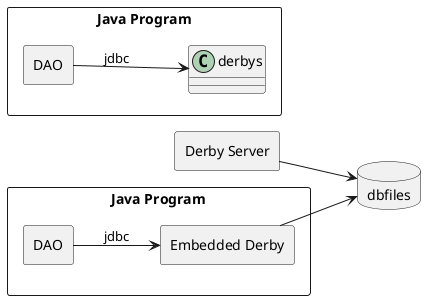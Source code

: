 @startuml
left to right direction

Rectangle "Java Program" as java{
    Rectangle DAO {

    }
    Rectangle "Embedded Derby" as derby{

    }
}
DAO --> derby : jdbc
derby --> dbfiles

Rectangle "Java Program" as java2{
    Rectangle "DAO" as DAO2{
    }
    DAO2 -->derbys : jdbc
}
Rectangle "Derby Server" as derbys{

}
derbys --> dbfiles

Database "Database Files" as dbfiles{

}
@enduml